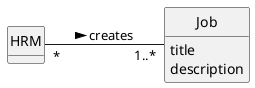 @startuml
skinparam monochrome true
skinparam packageStyle rectangle
skinparam shadowing false

left to right direction

skinparam classAttributeIconSize 0

hide circle
hide methods

'title Domain Model

class HRM {
}

class Job {
    title
    description
}

' Relationships
HRM "*" -- "1..*" Job : creates >

@enduml